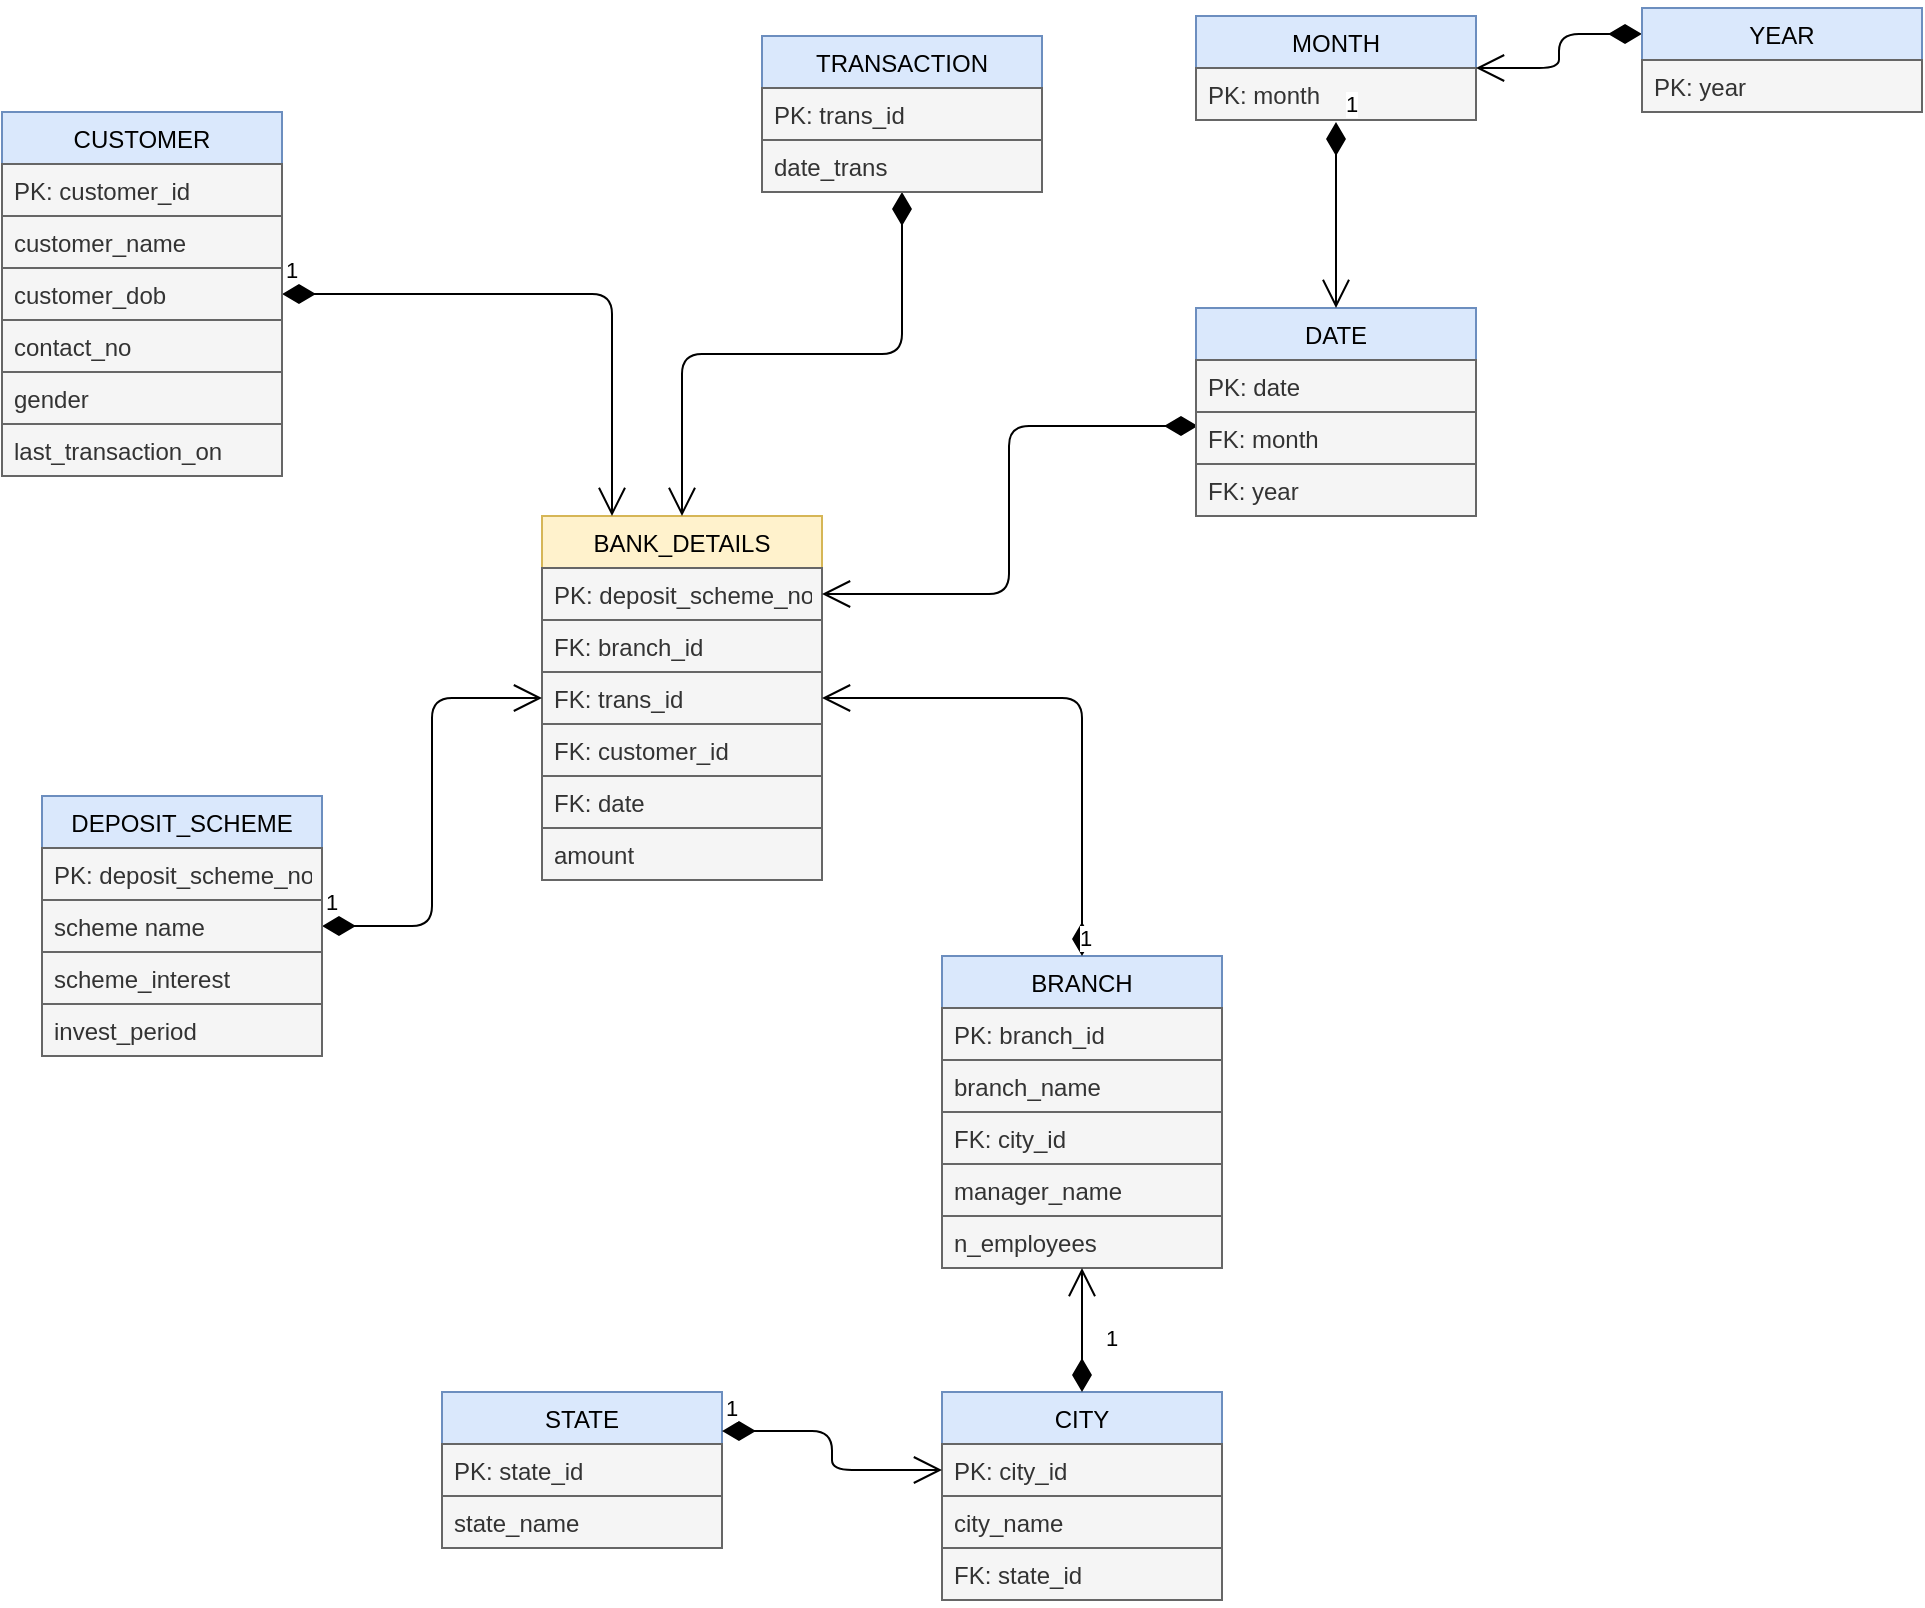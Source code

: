 <mxfile version="13.0.6" type="device"><diagram id="0qLL_VPzztI_2clt47lR" name="Page-1"><mxGraphModel dx="460" dy="735" grid="1" gridSize="10" guides="1" tooltips="1" connect="1" arrows="1" fold="1" page="1" pageScale="1" pageWidth="827" pageHeight="1169" math="0" shadow="0"><root><mxCell id="0"/><mxCell id="1" parent="0"/><mxCell id="fEK__TV1JLjHn8XiLbEk-1" value="BANK_DETAILS" style="swimlane;fontStyle=0;childLayout=stackLayout;horizontal=1;startSize=26;fillColor=#fff2cc;horizontalStack=0;resizeParent=1;resizeParentMax=0;resizeLast=0;collapsible=1;marginBottom=0;strokeColor=#d6b656;" vertex="1" parent="1"><mxGeometry x="500" y="330" width="140" height="182" as="geometry"><mxRectangle x="500" y="330" width="90" height="26" as="alternateBounds"/></mxGeometry></mxCell><mxCell id="fEK__TV1JLjHn8XiLbEk-2" value="PK: deposit_scheme_no" style="text;strokeColor=#666666;fillColor=#f5f5f5;align=left;verticalAlign=top;spacingLeft=4;spacingRight=4;overflow=hidden;rotatable=0;points=[[0,0.5],[1,0.5]];portConstraint=eastwest;fontColor=#333333;" vertex="1" parent="fEK__TV1JLjHn8XiLbEk-1"><mxGeometry y="26" width="140" height="26" as="geometry"/></mxCell><mxCell id="fEK__TV1JLjHn8XiLbEk-3" value="FK: branch_id" style="text;strokeColor=#666666;fillColor=#f5f5f5;align=left;verticalAlign=top;spacingLeft=4;spacingRight=4;overflow=hidden;rotatable=0;points=[[0,0.5],[1,0.5]];portConstraint=eastwest;fontColor=#333333;" vertex="1" parent="fEK__TV1JLjHn8XiLbEk-1"><mxGeometry y="52" width="140" height="26" as="geometry"/></mxCell><mxCell id="fEK__TV1JLjHn8XiLbEk-4" value="FK: trans_id" style="text;strokeColor=#666666;fillColor=#f5f5f5;align=left;verticalAlign=top;spacingLeft=4;spacingRight=4;overflow=hidden;rotatable=0;points=[[0,0.5],[1,0.5]];portConstraint=eastwest;fontColor=#333333;" vertex="1" parent="fEK__TV1JLjHn8XiLbEk-1"><mxGeometry y="78" width="140" height="26" as="geometry"/></mxCell><mxCell id="fEK__TV1JLjHn8XiLbEk-5" value="FK: customer_id" style="text;strokeColor=#666666;fillColor=#f5f5f5;align=left;verticalAlign=top;spacingLeft=4;spacingRight=4;overflow=hidden;rotatable=0;points=[[0,0.5],[1,0.5]];portConstraint=eastwest;fontColor=#333333;" vertex="1" parent="fEK__TV1JLjHn8XiLbEk-1"><mxGeometry y="104" width="140" height="26" as="geometry"/></mxCell><mxCell id="fEK__TV1JLjHn8XiLbEk-6" value="FK: date" style="text;strokeColor=#666666;fillColor=#f5f5f5;align=left;verticalAlign=top;spacingLeft=4;spacingRight=4;overflow=hidden;rotatable=0;points=[[0,0.5],[1,0.5]];portConstraint=eastwest;fontColor=#333333;" vertex="1" parent="fEK__TV1JLjHn8XiLbEk-1"><mxGeometry y="130" width="140" height="26" as="geometry"/></mxCell><mxCell id="fEK__TV1JLjHn8XiLbEk-7" value="amount" style="text;strokeColor=#666666;fillColor=#f5f5f5;align=left;verticalAlign=top;spacingLeft=4;spacingRight=4;overflow=hidden;rotatable=0;points=[[0,0.5],[1,0.5]];portConstraint=eastwest;fontColor=#333333;" vertex="1" parent="fEK__TV1JLjHn8XiLbEk-1"><mxGeometry y="156" width="140" height="26" as="geometry"/></mxCell><mxCell id="fEK__TV1JLjHn8XiLbEk-8" value="1" style="endArrow=open;html=1;endSize=12;startArrow=diamondThin;startSize=14;startFill=1;edgeStyle=orthogonalEdgeStyle;align=left;verticalAlign=bottom;entryX=0.25;entryY=0;entryDx=0;entryDy=0;rounded=1;" edge="1" parent="1" source="fEK__TV1JLjHn8XiLbEk-10" target="fEK__TV1JLjHn8XiLbEk-1"><mxGeometry x="-1" y="3" relative="1" as="geometry"><mxPoint x="420" y="380" as="sourcePoint"/><mxPoint x="580" y="380" as="targetPoint"/></mxGeometry></mxCell><mxCell id="fEK__TV1JLjHn8XiLbEk-9" value="1" style="endArrow=open;html=1;endSize=12;startArrow=diamondThin;startSize=14;startFill=1;edgeStyle=orthogonalEdgeStyle;align=left;verticalAlign=bottom;entryX=0.5;entryY=0;entryDx=0;entryDy=0;" edge="1" parent="1" source="fEK__TV1JLjHn8XiLbEk-23" target="fEK__TV1JLjHn8XiLbEk-1"><mxGeometry x="-1" y="3" relative="1" as="geometry"><mxPoint x="420" y="380" as="sourcePoint"/><mxPoint x="580" y="380" as="targetPoint"/></mxGeometry></mxCell><mxCell id="fEK__TV1JLjHn8XiLbEk-10" value="CUSTOMER" style="swimlane;fontStyle=0;childLayout=stackLayout;horizontal=1;startSize=26;fillColor=#dae8fc;horizontalStack=0;resizeParent=1;resizeParentMax=0;resizeLast=0;collapsible=1;marginBottom=0;strokeColor=#6c8ebf;" vertex="1" parent="1"><mxGeometry x="230" y="128" width="140" height="182" as="geometry"/></mxCell><mxCell id="fEK__TV1JLjHn8XiLbEk-11" value="PK: customer_id" style="text;strokeColor=#666666;fillColor=#f5f5f5;align=left;verticalAlign=top;spacingLeft=4;spacingRight=4;overflow=hidden;rotatable=0;points=[[0,0.5],[1,0.5]];portConstraint=eastwest;fontColor=#333333;" vertex="1" parent="fEK__TV1JLjHn8XiLbEk-10"><mxGeometry y="26" width="140" height="26" as="geometry"/></mxCell><mxCell id="fEK__TV1JLjHn8XiLbEk-12" value="customer_name" style="text;strokeColor=#666666;fillColor=#f5f5f5;align=left;verticalAlign=top;spacingLeft=4;spacingRight=4;overflow=hidden;rotatable=0;points=[[0,0.5],[1,0.5]];portConstraint=eastwest;fontColor=#333333;" vertex="1" parent="fEK__TV1JLjHn8XiLbEk-10"><mxGeometry y="52" width="140" height="26" as="geometry"/></mxCell><mxCell id="fEK__TV1JLjHn8XiLbEk-13" value="customer_dob" style="text;strokeColor=#666666;fillColor=#f5f5f5;align=left;verticalAlign=top;spacingLeft=4;spacingRight=4;overflow=hidden;rotatable=0;points=[[0,0.5],[1,0.5]];portConstraint=eastwest;fontColor=#333333;" vertex="1" parent="fEK__TV1JLjHn8XiLbEk-10"><mxGeometry y="78" width="140" height="26" as="geometry"/></mxCell><mxCell id="fEK__TV1JLjHn8XiLbEk-14" value="contact_no" style="text;strokeColor=#666666;fillColor=#f5f5f5;align=left;verticalAlign=top;spacingLeft=4;spacingRight=4;overflow=hidden;rotatable=0;points=[[0,0.5],[1,0.5]];portConstraint=eastwest;fontColor=#333333;" vertex="1" parent="fEK__TV1JLjHn8XiLbEk-10"><mxGeometry y="104" width="140" height="26" as="geometry"/></mxCell><mxCell id="fEK__TV1JLjHn8XiLbEk-15" value="gender" style="text;strokeColor=#666666;fillColor=#f5f5f5;align=left;verticalAlign=top;spacingLeft=4;spacingRight=4;overflow=hidden;rotatable=0;points=[[0,0.5],[1,0.5]];portConstraint=eastwest;fontColor=#333333;" vertex="1" parent="fEK__TV1JLjHn8XiLbEk-10"><mxGeometry y="130" width="140" height="26" as="geometry"/></mxCell><mxCell id="fEK__TV1JLjHn8XiLbEk-16" value="last_transaction_on" style="text;strokeColor=#666666;fillColor=#f5f5f5;align=left;verticalAlign=top;spacingLeft=4;spacingRight=4;overflow=hidden;rotatable=0;points=[[0,0.5],[1,0.5]];portConstraint=eastwest;fontColor=#333333;" vertex="1" parent="fEK__TV1JLjHn8XiLbEk-10"><mxGeometry y="156" width="140" height="26" as="geometry"/></mxCell><mxCell id="fEK__TV1JLjHn8XiLbEk-17" value="BRANCH" style="swimlane;fontStyle=0;childLayout=stackLayout;horizontal=1;startSize=26;fillColor=#dae8fc;horizontalStack=0;resizeParent=1;resizeParentMax=0;resizeLast=0;collapsible=1;marginBottom=0;strokeColor=#6c8ebf;" vertex="1" parent="1"><mxGeometry x="700" y="550" width="140" height="156" as="geometry"/></mxCell><mxCell id="fEK__TV1JLjHn8XiLbEk-18" value="PK: branch_id" style="text;strokeColor=#666666;fillColor=#f5f5f5;align=left;verticalAlign=top;spacingLeft=4;spacingRight=4;overflow=hidden;rotatable=0;points=[[0,0.5],[1,0.5]];portConstraint=eastwest;fontColor=#333333;" vertex="1" parent="fEK__TV1JLjHn8XiLbEk-17"><mxGeometry y="26" width="140" height="26" as="geometry"/></mxCell><mxCell id="fEK__TV1JLjHn8XiLbEk-19" value="branch_name" style="text;strokeColor=#666666;fillColor=#f5f5f5;align=left;verticalAlign=top;spacingLeft=4;spacingRight=4;overflow=hidden;rotatable=0;points=[[0,0.5],[1,0.5]];portConstraint=eastwest;fontColor=#333333;" vertex="1" parent="fEK__TV1JLjHn8XiLbEk-17"><mxGeometry y="52" width="140" height="26" as="geometry"/></mxCell><mxCell id="fEK__TV1JLjHn8XiLbEk-20" value="FK: city_id" style="text;strokeColor=#666666;fillColor=#f5f5f5;align=left;verticalAlign=top;spacingLeft=4;spacingRight=4;overflow=hidden;rotatable=0;points=[[0,0.5],[1,0.5]];portConstraint=eastwest;fontColor=#333333;" vertex="1" parent="fEK__TV1JLjHn8XiLbEk-17"><mxGeometry y="78" width="140" height="26" as="geometry"/></mxCell><mxCell id="fEK__TV1JLjHn8XiLbEk-21" value="manager_name" style="text;strokeColor=#666666;fillColor=#f5f5f5;align=left;verticalAlign=top;spacingLeft=4;spacingRight=4;overflow=hidden;rotatable=0;points=[[0,0.5],[1,0.5]];portConstraint=eastwest;fontColor=#333333;" vertex="1" parent="fEK__TV1JLjHn8XiLbEk-17"><mxGeometry y="104" width="140" height="26" as="geometry"/></mxCell><mxCell id="fEK__TV1JLjHn8XiLbEk-22" value="n_employees" style="text;strokeColor=#666666;fillColor=#f5f5f5;align=left;verticalAlign=top;spacingLeft=4;spacingRight=4;overflow=hidden;rotatable=0;points=[[0,0.5],[1,0.5]];portConstraint=eastwest;fontColor=#333333;" vertex="1" parent="fEK__TV1JLjHn8XiLbEk-17"><mxGeometry y="130" width="140" height="26" as="geometry"/></mxCell><mxCell id="fEK__TV1JLjHn8XiLbEk-23" value="TRANSACTION" style="swimlane;fontStyle=0;childLayout=stackLayout;horizontal=1;startSize=26;fillColor=#dae8fc;horizontalStack=0;resizeParent=1;resizeParentMax=0;resizeLast=0;collapsible=1;marginBottom=0;strokeColor=#6c8ebf;" vertex="1" parent="1"><mxGeometry x="610" y="90" width="140" height="78" as="geometry"/></mxCell><mxCell id="fEK__TV1JLjHn8XiLbEk-24" value="PK: trans_id" style="text;strokeColor=#666666;fillColor=#f5f5f5;align=left;verticalAlign=top;spacingLeft=4;spacingRight=4;overflow=hidden;rotatable=0;points=[[0,0.5],[1,0.5]];portConstraint=eastwest;fontColor=#333333;" vertex="1" parent="fEK__TV1JLjHn8XiLbEk-23"><mxGeometry y="26" width="140" height="26" as="geometry"/></mxCell><mxCell id="fEK__TV1JLjHn8XiLbEk-25" value="date_trans" style="text;strokeColor=#666666;fillColor=#f5f5f5;align=left;verticalAlign=top;spacingLeft=4;spacingRight=4;overflow=hidden;rotatable=0;points=[[0,0.5],[1,0.5]];portConstraint=eastwest;fontColor=#333333;" vertex="1" parent="fEK__TV1JLjHn8XiLbEk-23"><mxGeometry y="52" width="140" height="26" as="geometry"/></mxCell><mxCell id="fEK__TV1JLjHn8XiLbEk-26" value="1" style="endArrow=open;html=1;endSize=12;startArrow=diamondThin;startSize=14;startFill=1;edgeStyle=orthogonalEdgeStyle;align=left;verticalAlign=bottom;entryX=1;entryY=0.5;entryDx=0;entryDy=0;rounded=1;exitX=0.007;exitY=0.269;exitDx=0;exitDy=0;exitPerimeter=0;" edge="1" parent="1" source="fEK__TV1JLjHn8XiLbEk-31" target="fEK__TV1JLjHn8XiLbEk-2"><mxGeometry x="-1" y="3" relative="1" as="geometry"><mxPoint x="790" y="415" as="sourcePoint"/><mxPoint x="955" y="526" as="targetPoint"/></mxGeometry></mxCell><mxCell id="fEK__TV1JLjHn8XiLbEk-27" value="1" style="endArrow=open;html=1;endSize=12;startArrow=diamondThin;startSize=14;startFill=1;edgeStyle=orthogonalEdgeStyle;align=left;verticalAlign=bottom;entryX=1;entryY=0.5;entryDx=0;entryDy=0;exitX=0.5;exitY=0;exitDx=0;exitDy=0;" edge="1" parent="1" source="fEK__TV1JLjHn8XiLbEk-17" target="fEK__TV1JLjHn8XiLbEk-4"><mxGeometry x="-1" y="3" relative="1" as="geometry"><mxPoint x="735" y="512" as="sourcePoint"/><mxPoint x="625" y="674" as="targetPoint"/></mxGeometry></mxCell><mxCell id="fEK__TV1JLjHn8XiLbEk-28" value="1" style="endArrow=open;html=1;endSize=12;startArrow=diamondThin;startSize=14;startFill=1;edgeStyle=orthogonalEdgeStyle;align=left;verticalAlign=bottom;entryX=0;entryY=0.5;entryDx=0;entryDy=0;exitX=1;exitY=0.5;exitDx=0;exitDy=0;" edge="1" parent="1" source="fEK__TV1JLjHn8XiLbEk-35" target="fEK__TV1JLjHn8XiLbEk-4"><mxGeometry x="-1" y="3" relative="1" as="geometry"><mxPoint x="550" y="600" as="sourcePoint"/><mxPoint x="440" y="762" as="targetPoint"/></mxGeometry></mxCell><mxCell id="fEK__TV1JLjHn8XiLbEk-29" value="DATE" style="swimlane;fontStyle=0;childLayout=stackLayout;horizontal=1;startSize=26;fillColor=#dae8fc;horizontalStack=0;resizeParent=1;resizeParentMax=0;resizeLast=0;collapsible=1;marginBottom=0;strokeColor=#6c8ebf;" vertex="1" parent="1"><mxGeometry x="827" y="226" width="140" height="104" as="geometry"/></mxCell><mxCell id="fEK__TV1JLjHn8XiLbEk-30" value="PK: date" style="text;strokeColor=#666666;fillColor=#f5f5f5;align=left;verticalAlign=top;spacingLeft=4;spacingRight=4;overflow=hidden;rotatable=0;points=[[0,0.5],[1,0.5]];portConstraint=eastwest;fontColor=#333333;" vertex="1" parent="fEK__TV1JLjHn8XiLbEk-29"><mxGeometry y="26" width="140" height="26" as="geometry"/></mxCell><mxCell id="fEK__TV1JLjHn8XiLbEk-31" value="FK: month" style="text;strokeColor=#666666;fillColor=#f5f5f5;align=left;verticalAlign=top;spacingLeft=4;spacingRight=4;overflow=hidden;rotatable=0;points=[[0,0.5],[1,0.5]];portConstraint=eastwest;fontColor=#333333;" vertex="1" parent="fEK__TV1JLjHn8XiLbEk-29"><mxGeometry y="52" width="140" height="26" as="geometry"/></mxCell><mxCell id="fEK__TV1JLjHn8XiLbEk-32" value="FK: year" style="text;strokeColor=#666666;fillColor=#f5f5f5;align=left;verticalAlign=top;spacingLeft=4;spacingRight=4;overflow=hidden;rotatable=0;points=[[0,0.5],[1,0.5]];portConstraint=eastwest;fontColor=#333333;" vertex="1" parent="fEK__TV1JLjHn8XiLbEk-29"><mxGeometry y="78" width="140" height="26" as="geometry"/></mxCell><mxCell id="fEK__TV1JLjHn8XiLbEk-33" value="DEPOSIT_SCHEME" style="swimlane;fontStyle=0;childLayout=stackLayout;horizontal=1;startSize=26;fillColor=#dae8fc;horizontalStack=0;resizeParent=1;resizeParentMax=0;resizeLast=0;collapsible=1;marginBottom=0;strokeColor=#6c8ebf;" vertex="1" parent="1"><mxGeometry x="250" y="470" width="140" height="130" as="geometry"/></mxCell><mxCell id="fEK__TV1JLjHn8XiLbEk-34" value="PK: deposit_scheme_no" style="text;strokeColor=#666666;fillColor=#f5f5f5;align=left;verticalAlign=top;spacingLeft=4;spacingRight=4;overflow=hidden;rotatable=0;points=[[0,0.5],[1,0.5]];portConstraint=eastwest;fontColor=#333333;" vertex="1" parent="fEK__TV1JLjHn8XiLbEk-33"><mxGeometry y="26" width="140" height="26" as="geometry"/></mxCell><mxCell id="fEK__TV1JLjHn8XiLbEk-35" value="scheme name" style="text;strokeColor=#666666;fillColor=#f5f5f5;align=left;verticalAlign=top;spacingLeft=4;spacingRight=4;overflow=hidden;rotatable=0;points=[[0,0.5],[1,0.5]];portConstraint=eastwest;fontColor=#333333;" vertex="1" parent="fEK__TV1JLjHn8XiLbEk-33"><mxGeometry y="52" width="140" height="26" as="geometry"/></mxCell><mxCell id="fEK__TV1JLjHn8XiLbEk-36" value="scheme_interest" style="text;strokeColor=#666666;fillColor=#f5f5f5;align=left;verticalAlign=top;spacingLeft=4;spacingRight=4;overflow=hidden;rotatable=0;points=[[0,0.5],[1,0.5]];portConstraint=eastwest;fontColor=#333333;" vertex="1" parent="fEK__TV1JLjHn8XiLbEk-33"><mxGeometry y="78" width="140" height="26" as="geometry"/></mxCell><mxCell id="fEK__TV1JLjHn8XiLbEk-37" value="invest_period" style="text;strokeColor=#666666;fillColor=#f5f5f5;align=left;verticalAlign=top;spacingLeft=4;spacingRight=4;overflow=hidden;rotatable=0;points=[[0,0.5],[1,0.5]];portConstraint=eastwest;fontColor=#333333;" vertex="1" parent="fEK__TV1JLjHn8XiLbEk-33"><mxGeometry y="104" width="140" height="26" as="geometry"/></mxCell><mxCell id="fEK__TV1JLjHn8XiLbEk-38" value="MONTH" style="swimlane;fontStyle=0;childLayout=stackLayout;horizontal=1;startSize=26;fillColor=#dae8fc;horizontalStack=0;resizeParent=1;resizeParentMax=0;resizeLast=0;collapsible=1;marginBottom=0;strokeColor=#6c8ebf;" vertex="1" parent="1"><mxGeometry x="827" y="80" width="140" height="52" as="geometry"/></mxCell><mxCell id="fEK__TV1JLjHn8XiLbEk-39" value="PK: month" style="text;strokeColor=#666666;fillColor=#f5f5f5;align=left;verticalAlign=top;spacingLeft=4;spacingRight=4;overflow=hidden;rotatable=0;points=[[0,0.5],[1,0.5]];portConstraint=eastwest;fontColor=#333333;" vertex="1" parent="fEK__TV1JLjHn8XiLbEk-38"><mxGeometry y="26" width="140" height="26" as="geometry"/></mxCell><mxCell id="fEK__TV1JLjHn8XiLbEk-46" value="1" style="endArrow=open;html=1;endSize=12;startArrow=diamondThin;startSize=14;startFill=1;edgeStyle=orthogonalEdgeStyle;align=left;verticalAlign=bottom;rounded=1;exitX=0;exitY=0.25;exitDx=0;exitDy=0;" edge="1" parent="1" source="fEK__TV1JLjHn8XiLbEk-42" target="fEK__TV1JLjHn8XiLbEk-38"><mxGeometry x="-1" y="3" relative="1" as="geometry"><mxPoint x="1147.98" y="420.004" as="sourcePoint"/><mxPoint x="960" y="93" as="targetPoint"/></mxGeometry></mxCell><mxCell id="fEK__TV1JLjHn8XiLbEk-42" value="YEAR" style="swimlane;fontStyle=0;childLayout=stackLayout;horizontal=1;startSize=26;fillColor=#dae8fc;horizontalStack=0;resizeParent=1;resizeParentMax=0;resizeLast=0;collapsible=1;marginBottom=0;strokeColor=#6c8ebf;" vertex="1" parent="1"><mxGeometry x="1050" y="76" width="140" height="52" as="geometry"/></mxCell><mxCell id="fEK__TV1JLjHn8XiLbEk-43" value="PK: year" style="text;strokeColor=#666666;fillColor=#f5f5f5;align=left;verticalAlign=top;spacingLeft=4;spacingRight=4;overflow=hidden;rotatable=0;points=[[0,0.5],[1,0.5]];portConstraint=eastwest;fontColor=#333333;" vertex="1" parent="fEK__TV1JLjHn8XiLbEk-42"><mxGeometry y="26" width="140" height="26" as="geometry"/></mxCell><mxCell id="fEK__TV1JLjHn8XiLbEk-47" value="1" style="endArrow=open;html=1;endSize=12;startArrow=diamondThin;startSize=14;startFill=1;edgeStyle=orthogonalEdgeStyle;align=left;verticalAlign=bottom;rounded=1;exitX=0.5;exitY=1.038;exitDx=0;exitDy=0;exitPerimeter=0;entryX=0.5;entryY=0;entryDx=0;entryDy=0;" edge="1" parent="1" source="fEK__TV1JLjHn8XiLbEk-39" target="fEK__TV1JLjHn8XiLbEk-29"><mxGeometry x="-1" y="3" relative="1" as="geometry"><mxPoint x="1073" y="209" as="sourcePoint"/><mxPoint x="990" y="226" as="targetPoint"/></mxGeometry></mxCell><mxCell id="fEK__TV1JLjHn8XiLbEk-48" value="CITY" style="swimlane;fontStyle=0;childLayout=stackLayout;horizontal=1;startSize=26;fillColor=#dae8fc;horizontalStack=0;resizeParent=1;resizeParentMax=0;resizeLast=0;collapsible=1;marginBottom=0;strokeColor=#6c8ebf;" vertex="1" parent="1"><mxGeometry x="700" y="768" width="140" height="104" as="geometry"/></mxCell><mxCell id="fEK__TV1JLjHn8XiLbEk-49" value="PK: city_id" style="text;strokeColor=#666666;fillColor=#f5f5f5;align=left;verticalAlign=top;spacingLeft=4;spacingRight=4;overflow=hidden;rotatable=0;points=[[0,0.5],[1,0.5]];portConstraint=eastwest;fontColor=#333333;" vertex="1" parent="fEK__TV1JLjHn8XiLbEk-48"><mxGeometry y="26" width="140" height="26" as="geometry"/></mxCell><mxCell id="fEK__TV1JLjHn8XiLbEk-50" value="city_name" style="text;strokeColor=#666666;fillColor=#f5f5f5;align=left;verticalAlign=top;spacingLeft=4;spacingRight=4;overflow=hidden;rotatable=0;points=[[0,0.5],[1,0.5]];portConstraint=eastwest;fontColor=#333333;" vertex="1" parent="fEK__TV1JLjHn8XiLbEk-48"><mxGeometry y="52" width="140" height="26" as="geometry"/></mxCell><mxCell id="fEK__TV1JLjHn8XiLbEk-51" value="FK: state_id" style="text;strokeColor=#666666;fillColor=#f5f5f5;align=left;verticalAlign=top;spacingLeft=4;spacingRight=4;overflow=hidden;rotatable=0;points=[[0,0.5],[1,0.5]];portConstraint=eastwest;fontColor=#333333;" vertex="1" parent="fEK__TV1JLjHn8XiLbEk-48"><mxGeometry y="78" width="140" height="26" as="geometry"/></mxCell><mxCell id="fEK__TV1JLjHn8XiLbEk-54" value="STATE" style="swimlane;fontStyle=0;childLayout=stackLayout;horizontal=1;startSize=26;fillColor=#dae8fc;horizontalStack=0;resizeParent=1;resizeParentMax=0;resizeLast=0;collapsible=1;marginBottom=0;strokeColor=#6c8ebf;" vertex="1" parent="1"><mxGeometry x="450" y="768" width="140" height="78" as="geometry"/></mxCell><mxCell id="fEK__TV1JLjHn8XiLbEk-55" value="PK: state_id" style="text;strokeColor=#666666;fillColor=#f5f5f5;align=left;verticalAlign=top;spacingLeft=4;spacingRight=4;overflow=hidden;rotatable=0;points=[[0,0.5],[1,0.5]];portConstraint=eastwest;fontColor=#333333;" vertex="1" parent="fEK__TV1JLjHn8XiLbEk-54"><mxGeometry y="26" width="140" height="26" as="geometry"/></mxCell><mxCell id="fEK__TV1JLjHn8XiLbEk-56" value="state_name" style="text;strokeColor=#666666;fillColor=#f5f5f5;align=left;verticalAlign=top;spacingLeft=4;spacingRight=4;overflow=hidden;rotatable=0;points=[[0,0.5],[1,0.5]];portConstraint=eastwest;fontColor=#333333;" vertex="1" parent="fEK__TV1JLjHn8XiLbEk-54"><mxGeometry y="52" width="140" height="26" as="geometry"/></mxCell><mxCell id="fEK__TV1JLjHn8XiLbEk-60" value="1" style="endArrow=open;html=1;endSize=12;startArrow=diamondThin;startSize=14;startFill=1;edgeStyle=orthogonalEdgeStyle;align=left;verticalAlign=bottom;entryX=0;entryY=0.5;entryDx=0;entryDy=0;exitX=1;exitY=0.25;exitDx=0;exitDy=0;" edge="1" parent="1" source="fEK__TV1JLjHn8XiLbEk-54" target="fEK__TV1JLjHn8XiLbEk-49"><mxGeometry x="-1" y="3" relative="1" as="geometry"><mxPoint x="630" y="749" as="sourcePoint"/><mxPoint x="500" y="620" as="targetPoint"/></mxGeometry></mxCell><mxCell id="fEK__TV1JLjHn8XiLbEk-62" value="1" style="endArrow=open;html=1;endSize=12;startArrow=diamondThin;startSize=14;startFill=1;edgeStyle=orthogonalEdgeStyle;align=left;verticalAlign=bottom;entryX=0.5;entryY=1;entryDx=0;entryDy=0;exitX=0.5;exitY=0;exitDx=0;exitDy=0;" edge="1" parent="1" source="fEK__TV1JLjHn8XiLbEk-48" target="fEK__TV1JLjHn8XiLbEk-17"><mxGeometry x="-0.419" y="-10" relative="1" as="geometry"><mxPoint x="540" y="640" as="sourcePoint"/><mxPoint x="650" y="659.5" as="targetPoint"/><mxPoint as="offset"/></mxGeometry></mxCell></root></mxGraphModel></diagram></mxfile>